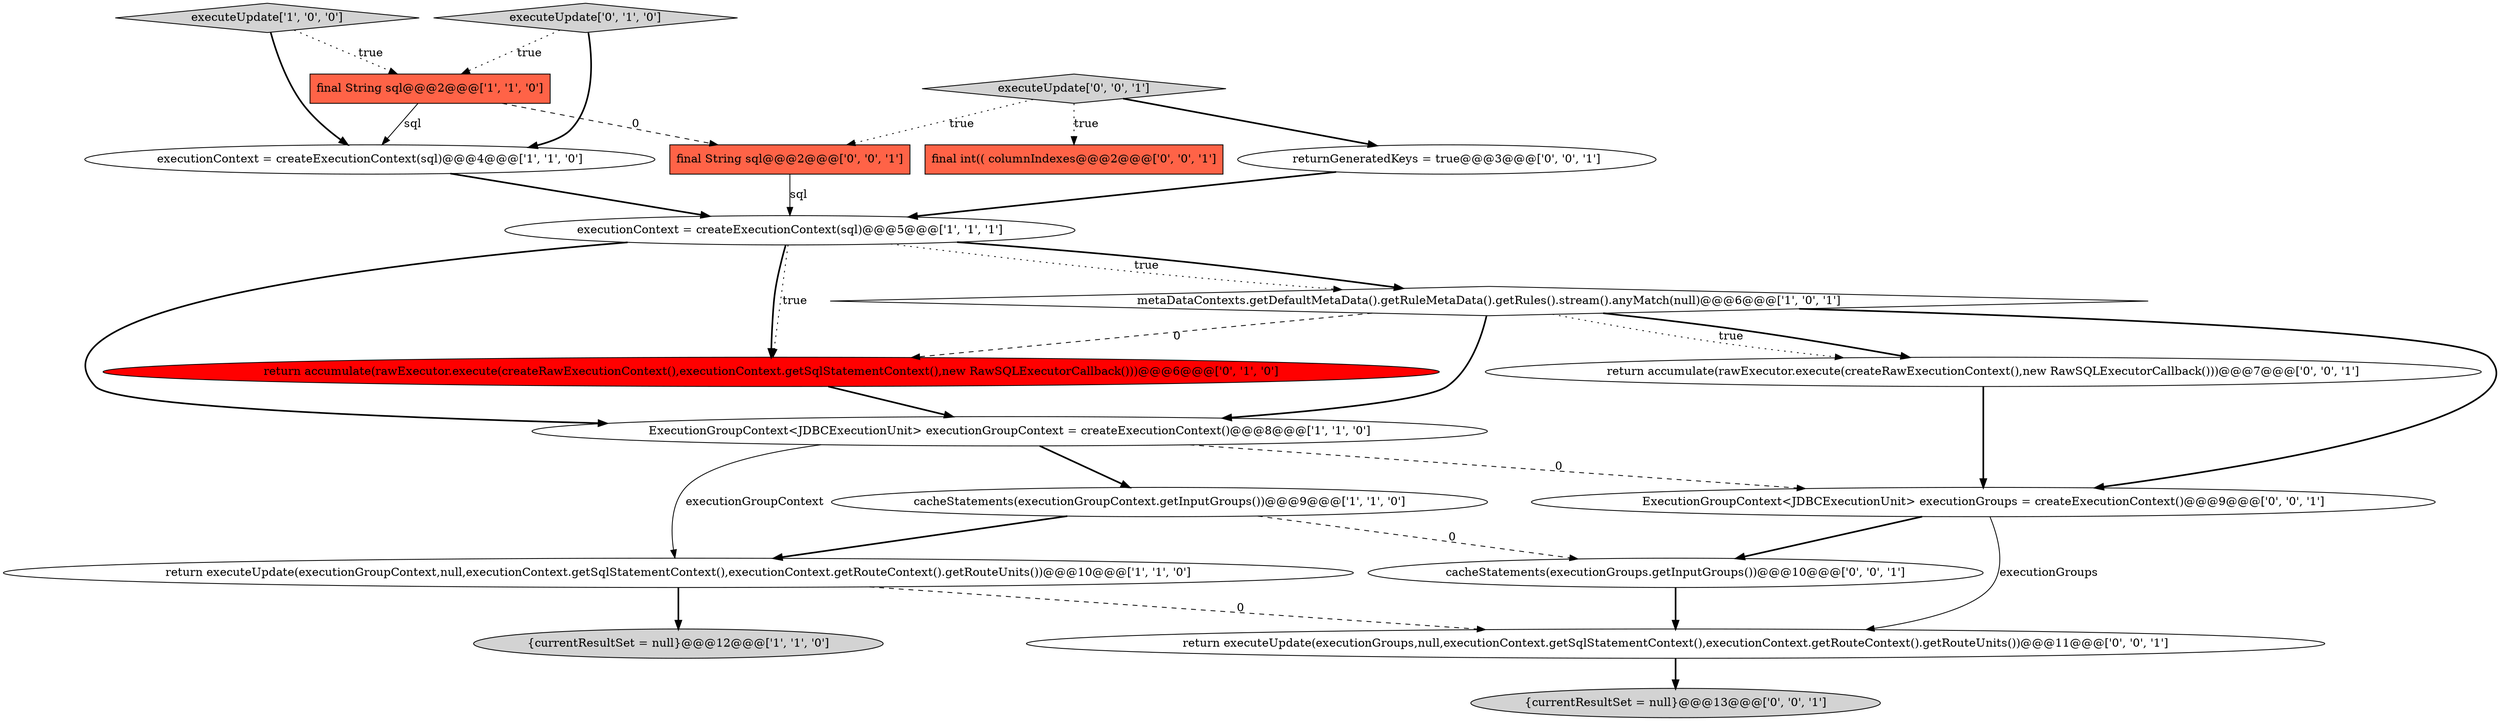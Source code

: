 digraph {
1 [style = filled, label = "cacheStatements(executionGroupContext.getInputGroups())@@@9@@@['1', '1', '0']", fillcolor = white, shape = ellipse image = "AAA0AAABBB1BBB"];
6 [style = filled, label = "{currentResultSet = null}@@@12@@@['1', '1', '0']", fillcolor = lightgray, shape = ellipse image = "AAA0AAABBB1BBB"];
16 [style = filled, label = "{currentResultSet = null}@@@13@@@['0', '0', '1']", fillcolor = lightgray, shape = ellipse image = "AAA0AAABBB3BBB"];
2 [style = filled, label = "return executeUpdate(executionGroupContext,null,executionContext.getSqlStatementContext(),executionContext.getRouteContext().getRouteUnits())@@@10@@@['1', '1', '0']", fillcolor = white, shape = ellipse image = "AAA0AAABBB1BBB"];
11 [style = filled, label = "final int(( columnIndexes@@@2@@@['0', '0', '1']", fillcolor = tomato, shape = box image = "AAA0AAABBB3BBB"];
0 [style = filled, label = "metaDataContexts.getDefaultMetaData().getRuleMetaData().getRules().stream().anyMatch(null)@@@6@@@['1', '0', '1']", fillcolor = white, shape = diamond image = "AAA0AAABBB1BBB"];
7 [style = filled, label = "executionContext = createExecutionContext(sql)@@@5@@@['1', '1', '1']", fillcolor = white, shape = ellipse image = "AAA0AAABBB1BBB"];
13 [style = filled, label = "return executeUpdate(executionGroups,null,executionContext.getSqlStatementContext(),executionContext.getRouteContext().getRouteUnits())@@@11@@@['0', '0', '1']", fillcolor = white, shape = ellipse image = "AAA0AAABBB3BBB"];
8 [style = filled, label = "ExecutionGroupContext<JDBCExecutionUnit> executionGroupContext = createExecutionContext()@@@8@@@['1', '1', '0']", fillcolor = white, shape = ellipse image = "AAA0AAABBB1BBB"];
17 [style = filled, label = "final String sql@@@2@@@['0', '0', '1']", fillcolor = tomato, shape = box image = "AAA0AAABBB3BBB"];
15 [style = filled, label = "ExecutionGroupContext<JDBCExecutionUnit> executionGroups = createExecutionContext()@@@9@@@['0', '0', '1']", fillcolor = white, shape = ellipse image = "AAA0AAABBB3BBB"];
9 [style = filled, label = "return accumulate(rawExecutor.execute(createRawExecutionContext(),executionContext.getSqlStatementContext(),new RawSQLExecutorCallback()))@@@6@@@['0', '1', '0']", fillcolor = red, shape = ellipse image = "AAA1AAABBB2BBB"];
4 [style = filled, label = "executeUpdate['1', '0', '0']", fillcolor = lightgray, shape = diamond image = "AAA0AAABBB1BBB"];
3 [style = filled, label = "final String sql@@@2@@@['1', '1', '0']", fillcolor = tomato, shape = box image = "AAA0AAABBB1BBB"];
5 [style = filled, label = "executionContext = createExecutionContext(sql)@@@4@@@['1', '1', '0']", fillcolor = white, shape = ellipse image = "AAA0AAABBB1BBB"];
10 [style = filled, label = "executeUpdate['0', '1', '0']", fillcolor = lightgray, shape = diamond image = "AAA0AAABBB2BBB"];
18 [style = filled, label = "cacheStatements(executionGroups.getInputGroups())@@@10@@@['0', '0', '1']", fillcolor = white, shape = ellipse image = "AAA0AAABBB3BBB"];
12 [style = filled, label = "return accumulate(rawExecutor.execute(createRawExecutionContext(),new RawSQLExecutorCallback()))@@@7@@@['0', '0', '1']", fillcolor = white, shape = ellipse image = "AAA0AAABBB3BBB"];
14 [style = filled, label = "returnGeneratedKeys = true@@@3@@@['0', '0', '1']", fillcolor = white, shape = ellipse image = "AAA0AAABBB3BBB"];
19 [style = filled, label = "executeUpdate['0', '0', '1']", fillcolor = lightgray, shape = diamond image = "AAA0AAABBB3BBB"];
15->13 [style = solid, label="executionGroups"];
0->12 [style = dotted, label="true"];
3->17 [style = dashed, label="0"];
19->17 [style = dotted, label="true"];
2->6 [style = bold, label=""];
0->12 [style = bold, label=""];
8->15 [style = dashed, label="0"];
12->15 [style = bold, label=""];
10->3 [style = dotted, label="true"];
7->0 [style = bold, label=""];
1->18 [style = dashed, label="0"];
8->2 [style = solid, label="executionGroupContext"];
7->9 [style = dotted, label="true"];
7->0 [style = dotted, label="true"];
7->8 [style = bold, label=""];
9->8 [style = bold, label=""];
15->18 [style = bold, label=""];
13->16 [style = bold, label=""];
0->15 [style = bold, label=""];
14->7 [style = bold, label=""];
7->9 [style = bold, label=""];
8->1 [style = bold, label=""];
4->3 [style = dotted, label="true"];
10->5 [style = bold, label=""];
19->14 [style = bold, label=""];
19->11 [style = dotted, label="true"];
2->13 [style = dashed, label="0"];
0->8 [style = bold, label=""];
18->13 [style = bold, label=""];
5->7 [style = bold, label=""];
1->2 [style = bold, label=""];
0->9 [style = dashed, label="0"];
4->5 [style = bold, label=""];
17->7 [style = solid, label="sql"];
3->5 [style = solid, label="sql"];
}
